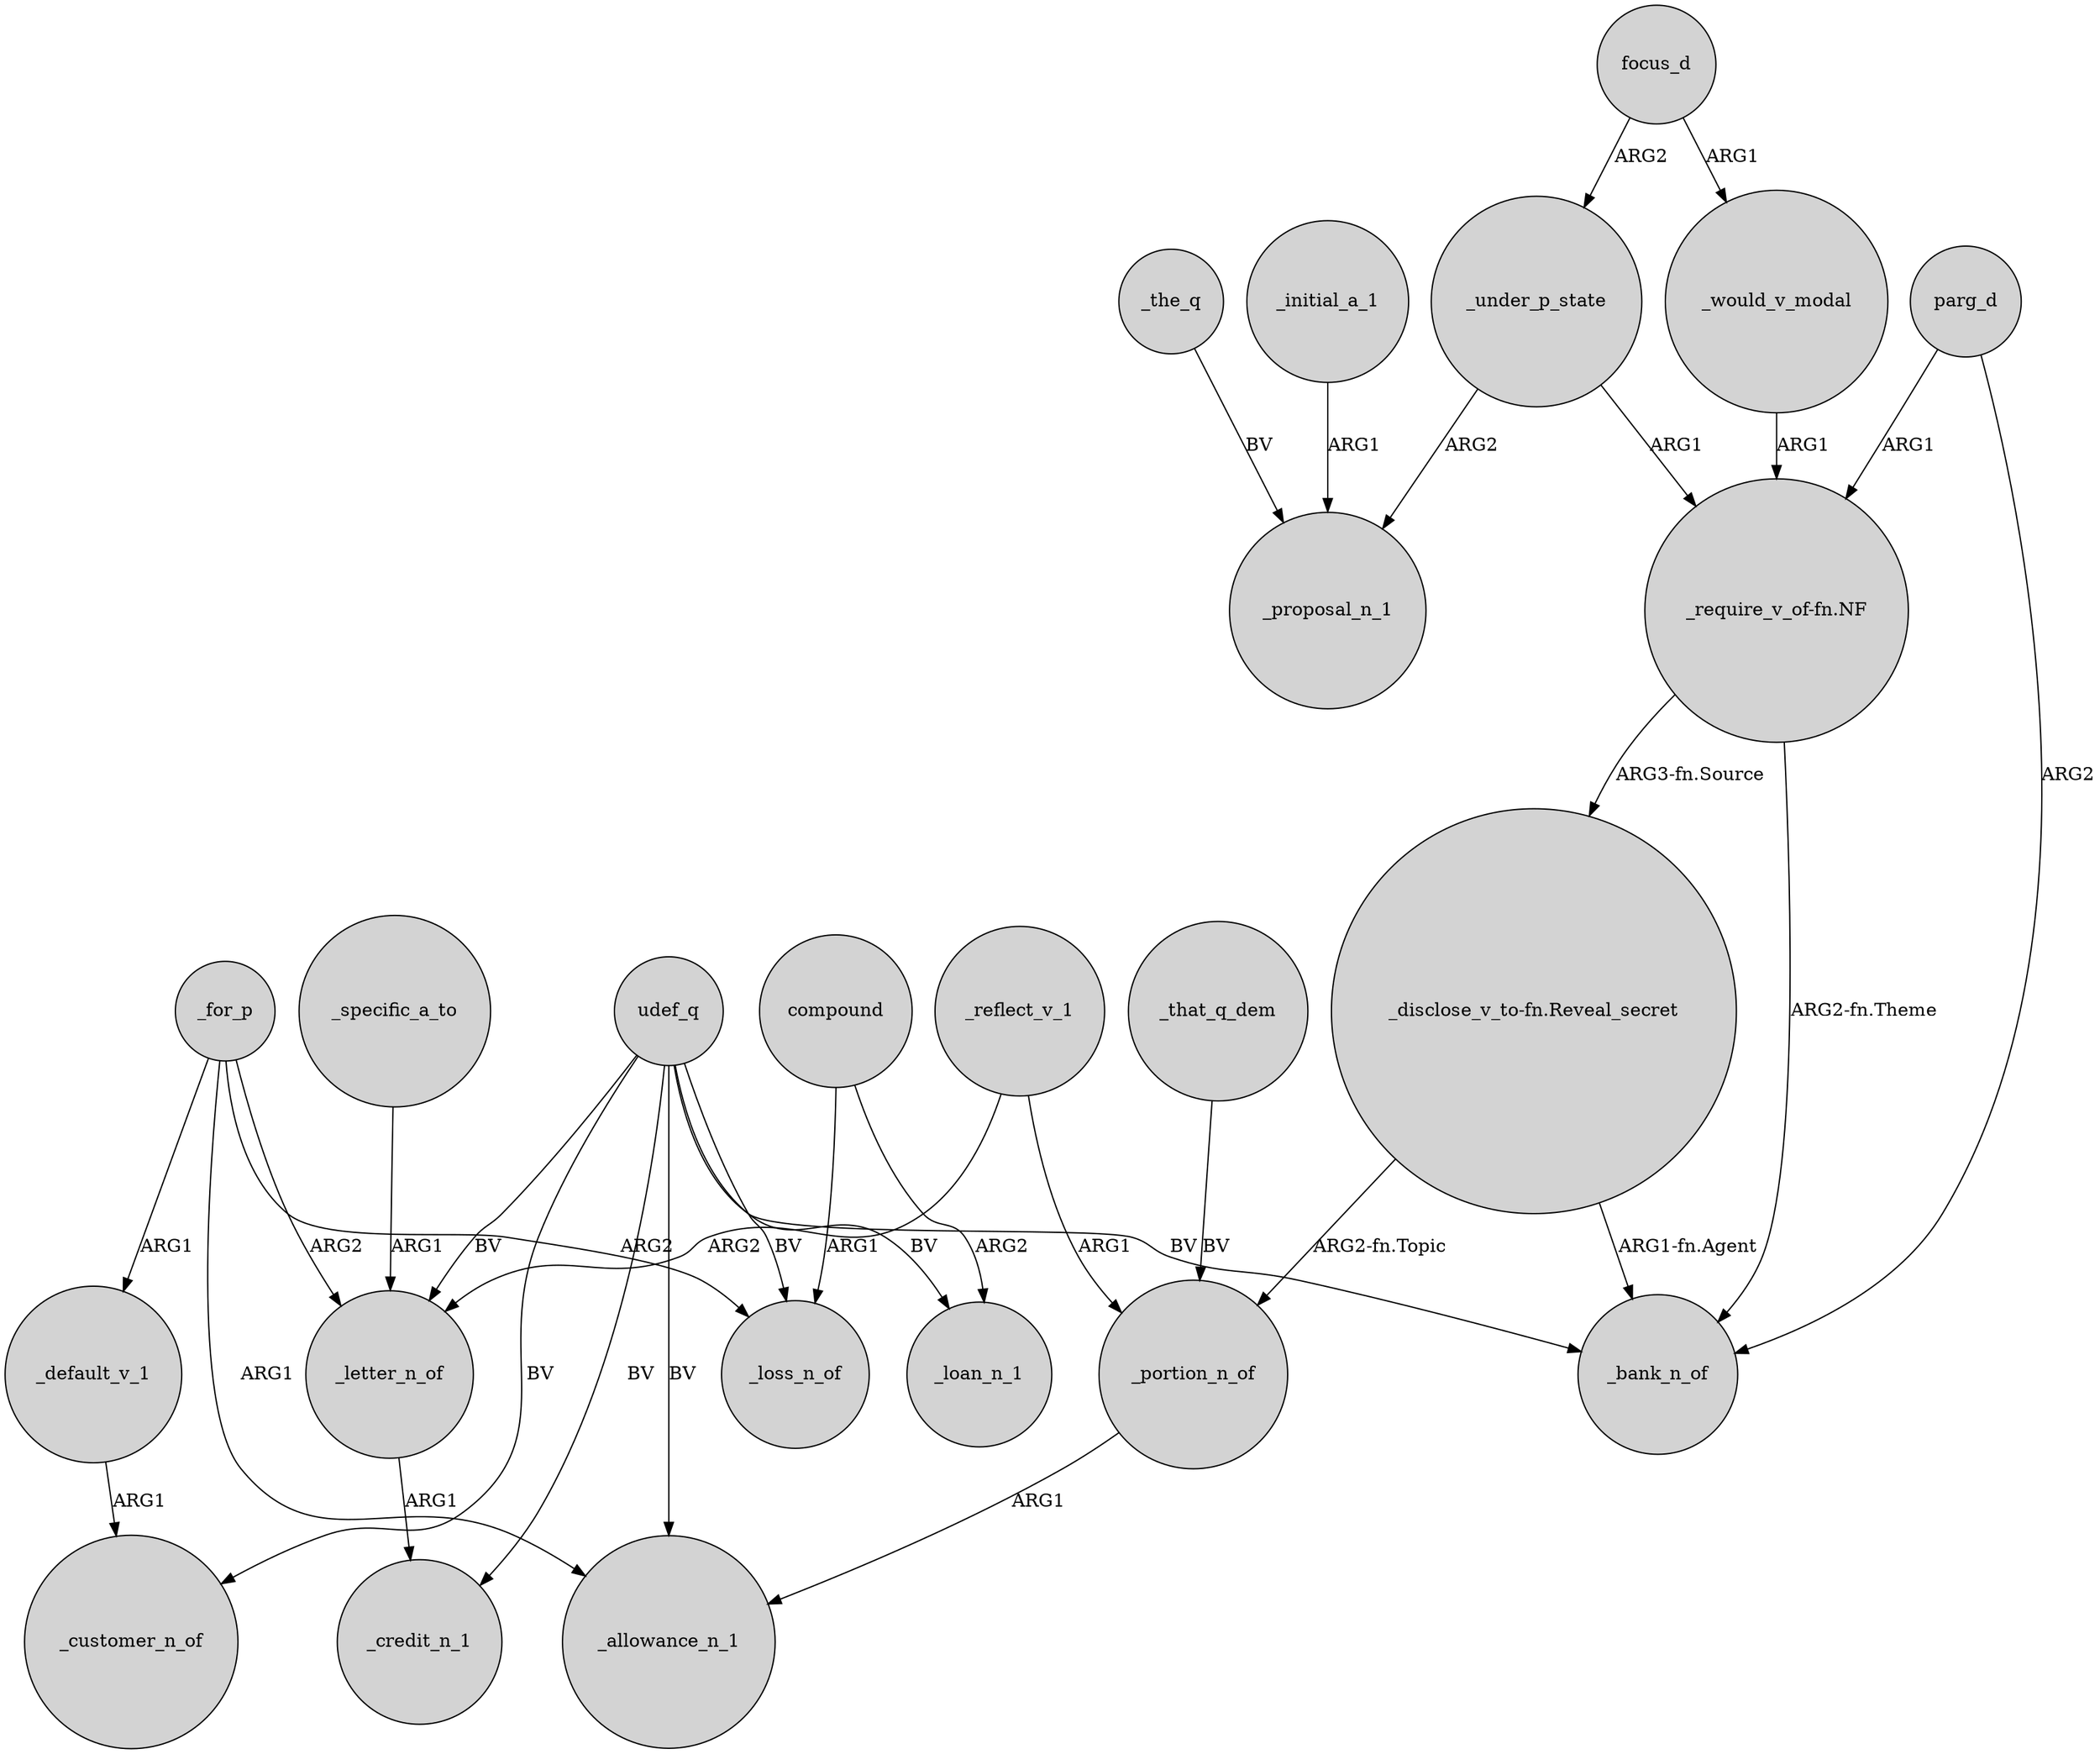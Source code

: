 digraph {
	node [shape=circle style=filled]
	_default_v_1 -> _customer_n_of [label=ARG1]
	"_require_v_of-fn.NF" -> _bank_n_of [label="ARG2-fn.Theme"]
	_the_q -> _proposal_n_1 [label=BV]
	udef_q -> _allowance_n_1 [label=BV]
	_under_p_state -> "_require_v_of-fn.NF" [label=ARG1]
	udef_q -> _credit_n_1 [label=BV]
	udef_q -> _letter_n_of [label=BV]
	_letter_n_of -> _credit_n_1 [label=ARG1]
	udef_q -> _loan_n_1 [label=BV]
	_for_p -> _letter_n_of [label=ARG2]
	_for_p -> _loss_n_of [label=ARG2]
	"_require_v_of-fn.NF" -> "_disclose_v_to-fn.Reveal_secret" [label="ARG3-fn.Source"]
	_specific_a_to -> _letter_n_of [label=ARG1]
	"_disclose_v_to-fn.Reveal_secret" -> _bank_n_of [label="ARG1-fn.Agent"]
	_for_p -> _default_v_1 [label=ARG1]
	parg_d -> _bank_n_of [label=ARG2]
	compound -> _loan_n_1 [label=ARG2]
	_for_p -> _allowance_n_1 [label=ARG1]
	_initial_a_1 -> _proposal_n_1 [label=ARG1]
	"_disclose_v_to-fn.Reveal_secret" -> _portion_n_of [label="ARG2-fn.Topic"]
	udef_q -> _customer_n_of [label=BV]
	_under_p_state -> _proposal_n_1 [label=ARG2]
	_reflect_v_1 -> _letter_n_of [label=ARG2]
	parg_d -> "_require_v_of-fn.NF" [label=ARG1]
	_that_q_dem -> _portion_n_of [label=BV]
	_reflect_v_1 -> _portion_n_of [label=ARG1]
	_portion_n_of -> _allowance_n_1 [label=ARG1]
	_would_v_modal -> "_require_v_of-fn.NF" [label=ARG1]
	compound -> _loss_n_of [label=ARG1]
	focus_d -> _under_p_state [label=ARG2]
	udef_q -> _loss_n_of [label=BV]
	udef_q -> _bank_n_of [label=BV]
	focus_d -> _would_v_modal [label=ARG1]
}
